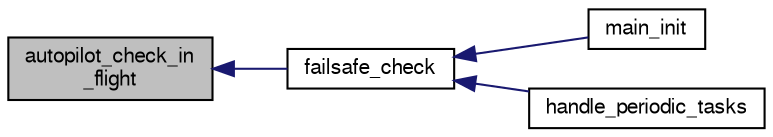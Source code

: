 digraph "autopilot_check_in_flight"
{
  edge [fontname="FreeSans",fontsize="10",labelfontname="FreeSans",labelfontsize="10"];
  node [fontname="FreeSans",fontsize="10",shape=record];
  rankdir="LR";
  Node1 [label="autopilot_check_in\l_flight",height=0.2,width=0.4,color="black", fillcolor="grey75", style="filled", fontcolor="black"];
  Node1 -> Node2 [dir="back",color="midnightblue",fontsize="10",style="solid",fontname="FreeSans"];
  Node2 [label="failsafe_check",height=0.2,width=0.4,color="black", fillcolor="white", style="filled",URL="$rover_2main__ap_8h.html#a9b33ef8d06e683b2dac822bdf94cd1a8"];
  Node2 -> Node3 [dir="back",color="midnightblue",fontsize="10",style="solid",fontname="FreeSans"];
  Node3 [label="main_init",height=0.2,width=0.4,color="black", fillcolor="white", style="filled",URL="$rover_2main__ap_8h.html#a3719465edd56d2b587a6b340f29e4f90",tooltip="Main initialization. "];
  Node2 -> Node4 [dir="back",color="midnightblue",fontsize="10",style="solid",fontname="FreeSans"];
  Node4 [label="handle_periodic_tasks",height=0.2,width=0.4,color="black", fillcolor="white", style="filled",URL="$rover_2main__ap_8h.html#ab79bb049ce85bf2ed3a75c6b12c02bcb"];
}
